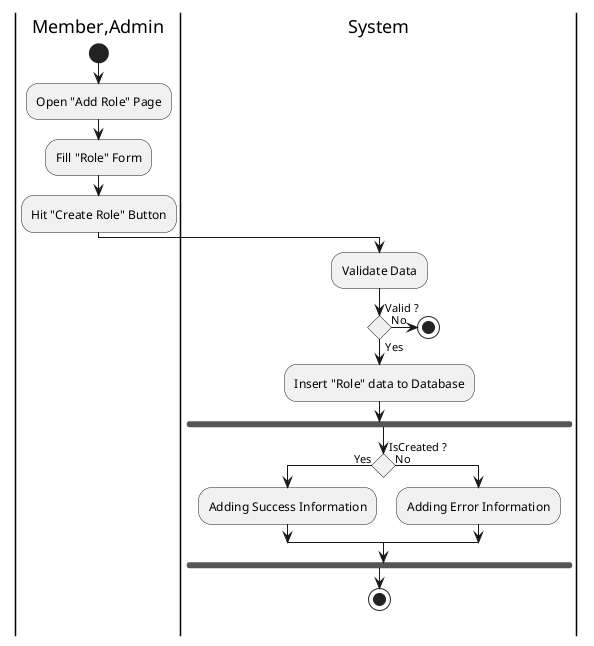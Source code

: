 @startuml CreateRole

skinparam ConditionEndStyle hline
skinparam conditionStyle diamond
skinparam Monochrome true
skinparam Shadowing false

|Member,Admin|
start
:Open "Add Role" Page;
:Fill "Role" Form;
:Hit "Create Role" Button;

|System|
:Validate Data;
if (Valid ?) then (Yes)
    :Insert "Role" data to Database;
    fork
        if (IsCreated ?) then (Yes)
            :Adding Success Information;
        else (No)
            :Adding Error Information;
        endif
    endfork
    stop
else (No)
    stop
endif
@enduml